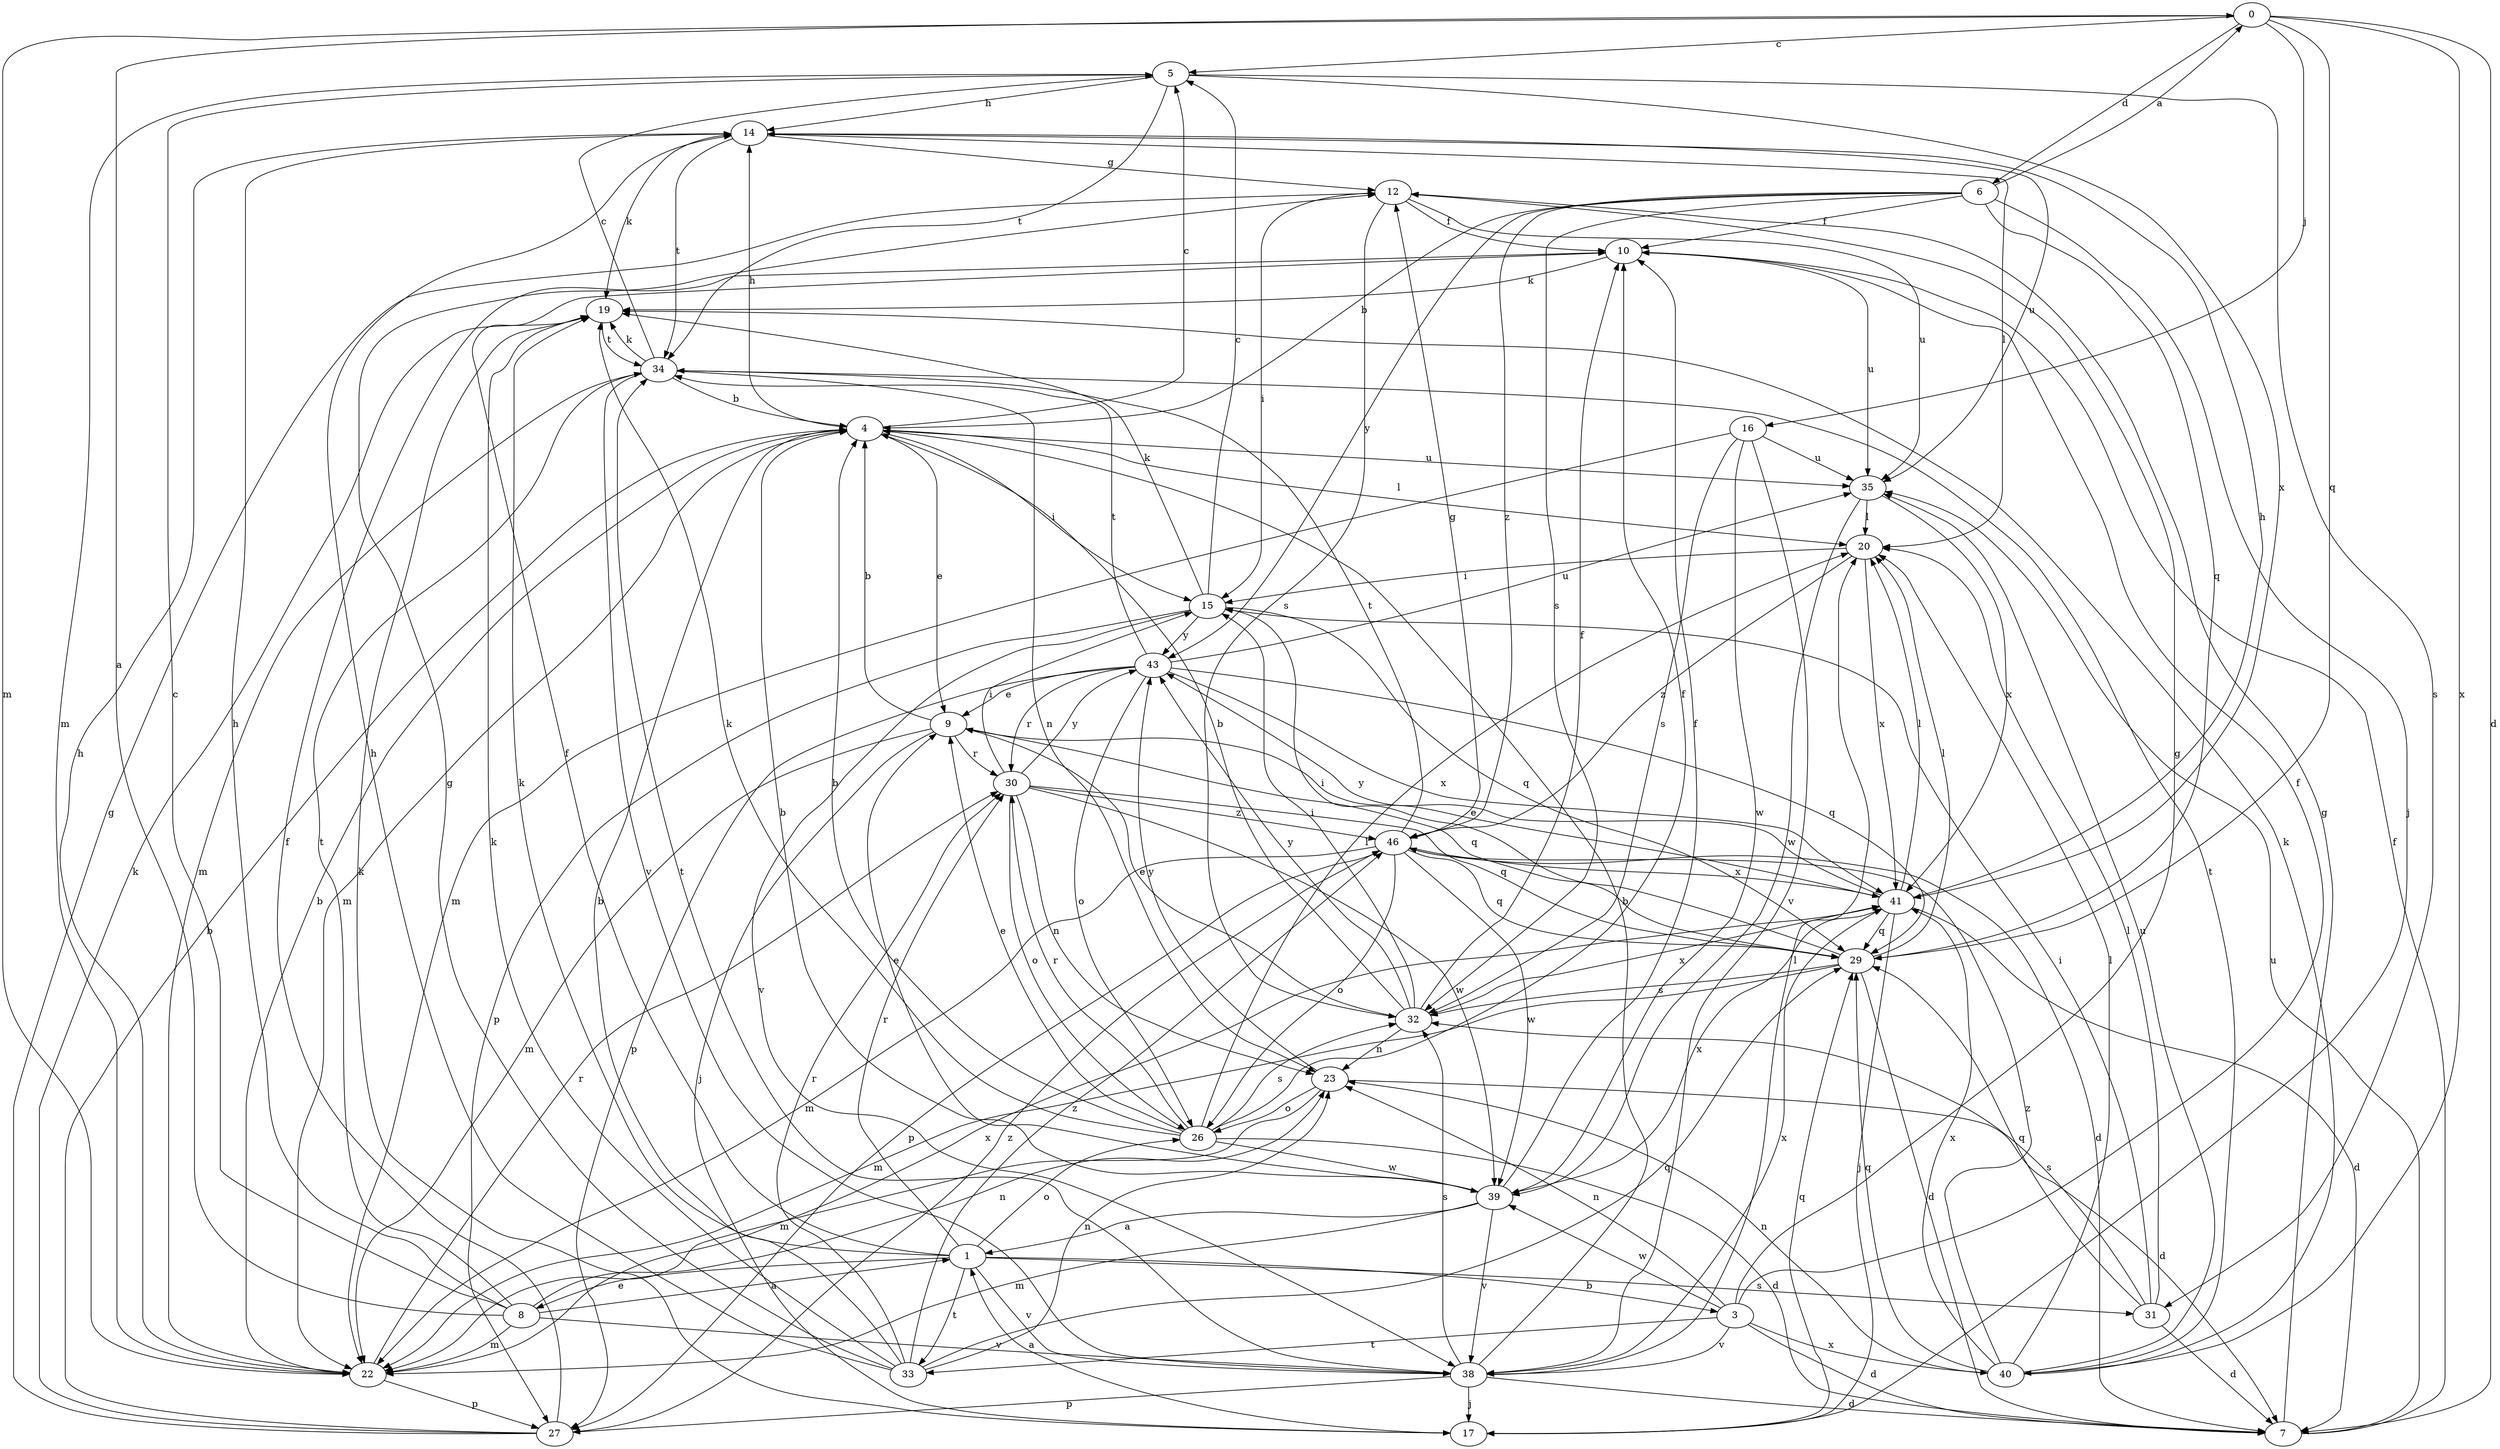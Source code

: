 strict digraph  {
0;
1;
3;
4;
5;
6;
7;
8;
9;
10;
12;
14;
15;
16;
17;
19;
20;
22;
23;
26;
27;
29;
30;
31;
32;
33;
34;
35;
38;
39;
40;
41;
43;
46;
0 -> 5  [label=c];
0 -> 6  [label=d];
0 -> 7  [label=d];
0 -> 16  [label=j];
0 -> 22  [label=m];
0 -> 29  [label=q];
0 -> 40  [label=x];
1 -> 3  [label=b];
1 -> 8  [label=e];
1 -> 10  [label=f];
1 -> 19  [label=k];
1 -> 26  [label=o];
1 -> 30  [label=r];
1 -> 31  [label=s];
1 -> 33  [label=t];
1 -> 38  [label=v];
3 -> 7  [label=d];
3 -> 10  [label=f];
3 -> 12  [label=g];
3 -> 23  [label=n];
3 -> 33  [label=t];
3 -> 38  [label=v];
3 -> 39  [label=w];
3 -> 40  [label=x];
4 -> 5  [label=c];
4 -> 9  [label=e];
4 -> 14  [label=h];
4 -> 15  [label=i];
4 -> 20  [label=l];
4 -> 22  [label=m];
4 -> 35  [label=u];
5 -> 14  [label=h];
5 -> 22  [label=m];
5 -> 31  [label=s];
5 -> 34  [label=t];
5 -> 41  [label=x];
6 -> 0  [label=a];
6 -> 4  [label=b];
6 -> 10  [label=f];
6 -> 17  [label=j];
6 -> 29  [label=q];
6 -> 32  [label=s];
6 -> 43  [label=y];
6 -> 46  [label=z];
7 -> 10  [label=f];
7 -> 12  [label=g];
7 -> 35  [label=u];
8 -> 0  [label=a];
8 -> 1  [label=a];
8 -> 5  [label=c];
8 -> 14  [label=h];
8 -> 22  [label=m];
8 -> 23  [label=n];
8 -> 34  [label=t];
8 -> 38  [label=v];
9 -> 4  [label=b];
9 -> 17  [label=j];
9 -> 22  [label=m];
9 -> 29  [label=q];
9 -> 30  [label=r];
10 -> 19  [label=k];
10 -> 35  [label=u];
12 -> 10  [label=f];
12 -> 15  [label=i];
12 -> 32  [label=s];
12 -> 35  [label=u];
14 -> 12  [label=g];
14 -> 19  [label=k];
14 -> 20  [label=l];
14 -> 34  [label=t];
14 -> 35  [label=u];
15 -> 5  [label=c];
15 -> 19  [label=k];
15 -> 27  [label=p];
15 -> 29  [label=q];
15 -> 38  [label=v];
15 -> 43  [label=y];
16 -> 22  [label=m];
16 -> 32  [label=s];
16 -> 35  [label=u];
16 -> 38  [label=v];
16 -> 39  [label=w];
17 -> 1  [label=a];
17 -> 19  [label=k];
17 -> 29  [label=q];
19 -> 34  [label=t];
20 -> 15  [label=i];
20 -> 41  [label=x];
20 -> 46  [label=z];
22 -> 4  [label=b];
22 -> 14  [label=h];
22 -> 27  [label=p];
22 -> 30  [label=r];
22 -> 41  [label=x];
23 -> 7  [label=d];
23 -> 22  [label=m];
23 -> 26  [label=o];
23 -> 43  [label=y];
26 -> 4  [label=b];
26 -> 7  [label=d];
26 -> 9  [label=e];
26 -> 10  [label=f];
26 -> 19  [label=k];
26 -> 20  [label=l];
26 -> 30  [label=r];
26 -> 32  [label=s];
26 -> 39  [label=w];
27 -> 4  [label=b];
27 -> 10  [label=f];
27 -> 12  [label=g];
27 -> 19  [label=k];
27 -> 46  [label=z];
29 -> 7  [label=d];
29 -> 15  [label=i];
29 -> 20  [label=l];
29 -> 22  [label=m];
29 -> 32  [label=s];
30 -> 15  [label=i];
30 -> 23  [label=n];
30 -> 26  [label=o];
30 -> 29  [label=q];
30 -> 39  [label=w];
30 -> 43  [label=y];
30 -> 46  [label=z];
31 -> 7  [label=d];
31 -> 15  [label=i];
31 -> 20  [label=l];
31 -> 29  [label=q];
31 -> 32  [label=s];
32 -> 4  [label=b];
32 -> 9  [label=e];
32 -> 10  [label=f];
32 -> 15  [label=i];
32 -> 23  [label=n];
32 -> 41  [label=x];
32 -> 43  [label=y];
33 -> 4  [label=b];
33 -> 12  [label=g];
33 -> 14  [label=h];
33 -> 19  [label=k];
33 -> 23  [label=n];
33 -> 29  [label=q];
33 -> 30  [label=r];
33 -> 46  [label=z];
34 -> 4  [label=b];
34 -> 5  [label=c];
34 -> 19  [label=k];
34 -> 22  [label=m];
34 -> 23  [label=n];
34 -> 38  [label=v];
35 -> 20  [label=l];
35 -> 39  [label=w];
35 -> 41  [label=x];
38 -> 4  [label=b];
38 -> 7  [label=d];
38 -> 17  [label=j];
38 -> 20  [label=l];
38 -> 27  [label=p];
38 -> 32  [label=s];
38 -> 34  [label=t];
38 -> 41  [label=x];
39 -> 1  [label=a];
39 -> 4  [label=b];
39 -> 9  [label=e];
39 -> 10  [label=f];
39 -> 22  [label=m];
39 -> 38  [label=v];
39 -> 41  [label=x];
40 -> 19  [label=k];
40 -> 20  [label=l];
40 -> 23  [label=n];
40 -> 29  [label=q];
40 -> 34  [label=t];
40 -> 35  [label=u];
40 -> 41  [label=x];
40 -> 46  [label=z];
41 -> 7  [label=d];
41 -> 9  [label=e];
41 -> 14  [label=h];
41 -> 17  [label=j];
41 -> 20  [label=l];
41 -> 29  [label=q];
41 -> 43  [label=y];
43 -> 9  [label=e];
43 -> 26  [label=o];
43 -> 27  [label=p];
43 -> 29  [label=q];
43 -> 30  [label=r];
43 -> 34  [label=t];
43 -> 35  [label=u];
43 -> 41  [label=x];
46 -> 7  [label=d];
46 -> 12  [label=g];
46 -> 22  [label=m];
46 -> 26  [label=o];
46 -> 27  [label=p];
46 -> 29  [label=q];
46 -> 34  [label=t];
46 -> 39  [label=w];
46 -> 41  [label=x];
}
